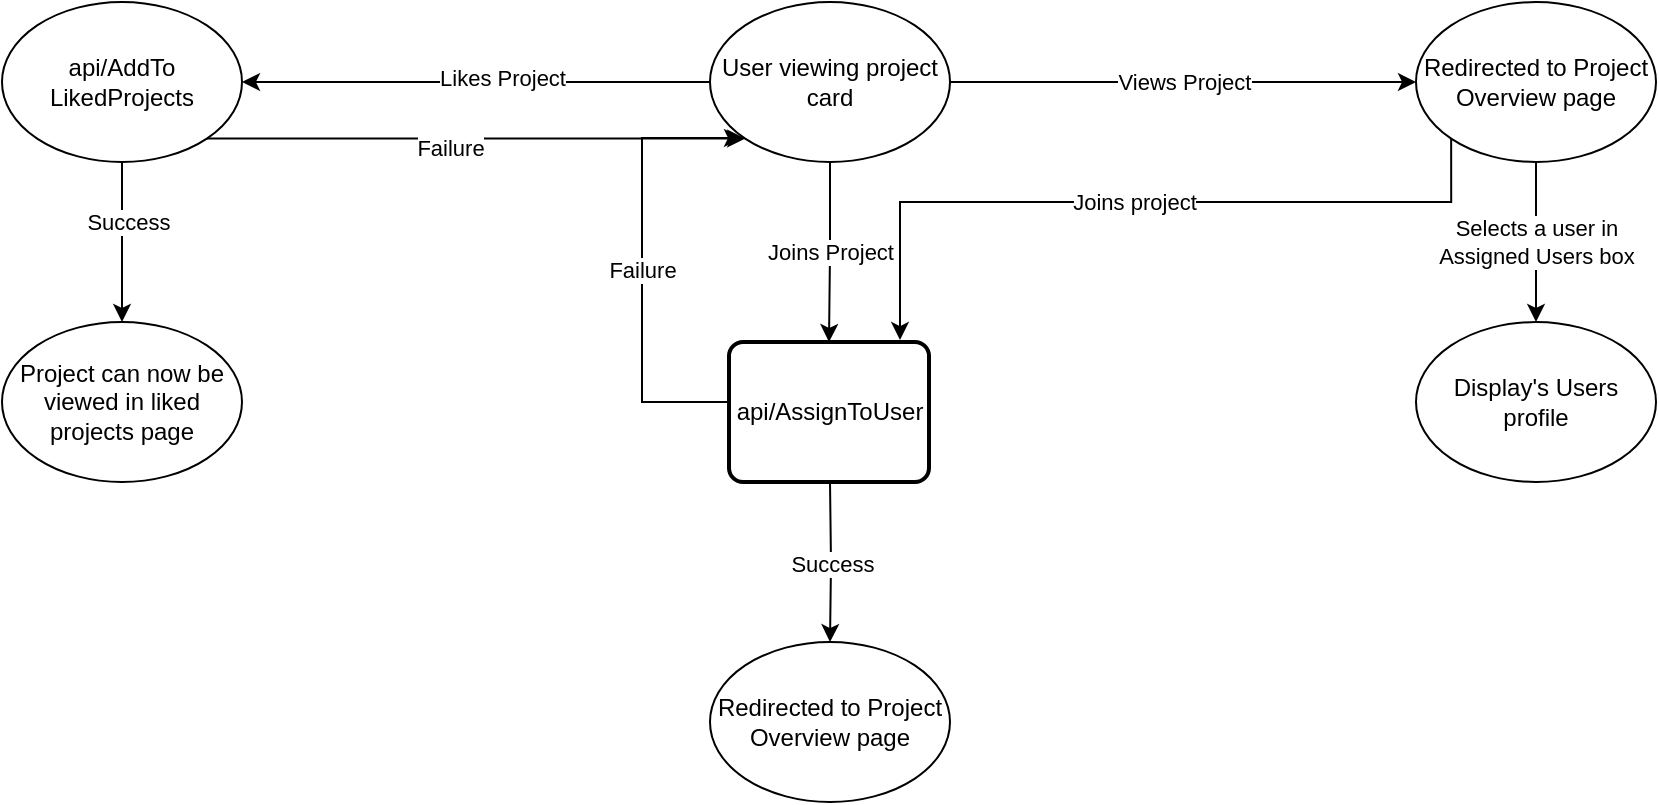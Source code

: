 <mxfile version="20.5.1" type="github">
  <diagram id="C5RBs43oDa-KdzZeNtuy" name="Page-1">
    <mxGraphModel dx="1422" dy="744" grid="1" gridSize="10" guides="1" tooltips="1" connect="1" arrows="1" fold="1" page="1" pageScale="1" pageWidth="827" pageHeight="1169" math="0" shadow="0">
      <root>
        <mxCell id="WIyWlLk6GJQsqaUBKTNV-0" />
        <mxCell id="WIyWlLk6GJQsqaUBKTNV-1" parent="WIyWlLk6GJQsqaUBKTNV-0" />
        <mxCell id="UhHU8-IpjBSHZS-Sw-iY-4" value="Views Project" style="edgeStyle=orthogonalEdgeStyle;rounded=0;orthogonalLoop=1;jettySize=auto;html=1;" parent="WIyWlLk6GJQsqaUBKTNV-1" source="UhHU8-IpjBSHZS-Sw-iY-0" target="UhHU8-IpjBSHZS-Sw-iY-3" edge="1">
          <mxGeometry relative="1" as="geometry" />
        </mxCell>
        <mxCell id="UhHU8-IpjBSHZS-Sw-iY-6" value="" style="edgeStyle=orthogonalEdgeStyle;rounded=0;orthogonalLoop=1;jettySize=auto;html=1;" parent="WIyWlLk6GJQsqaUBKTNV-1" source="UhHU8-IpjBSHZS-Sw-iY-0" target="UhHU8-IpjBSHZS-Sw-iY-5" edge="1">
          <mxGeometry relative="1" as="geometry" />
        </mxCell>
        <mxCell id="UhHU8-IpjBSHZS-Sw-iY-12" value="Likes Project" style="edgeLabel;html=1;align=center;verticalAlign=middle;resizable=0;points=[];" parent="UhHU8-IpjBSHZS-Sw-iY-6" vertex="1" connectable="0">
          <mxGeometry x="-0.188" y="-2" relative="1" as="geometry">
            <mxPoint x="-9" as="offset" />
          </mxGeometry>
        </mxCell>
        <mxCell id="UhHU8-IpjBSHZS-Sw-iY-8" value="Joins Project" style="edgeStyle=orthogonalEdgeStyle;rounded=0;orthogonalLoop=1;jettySize=auto;html=1;entryX=0.5;entryY=0;entryDx=0;entryDy=0;" parent="WIyWlLk6GJQsqaUBKTNV-1" source="UhHU8-IpjBSHZS-Sw-iY-0" target="i_Pv_UXF88d1LviUKRW2-0" edge="1">
          <mxGeometry relative="1" as="geometry">
            <mxPoint x="414" y="160" as="targetPoint" />
          </mxGeometry>
        </mxCell>
        <mxCell id="UhHU8-IpjBSHZS-Sw-iY-0" value="User viewing project card" style="ellipse;whiteSpace=wrap;html=1;" parent="WIyWlLk6GJQsqaUBKTNV-1" vertex="1">
          <mxGeometry x="354" width="120" height="80" as="geometry" />
        </mxCell>
        <mxCell id="UhHU8-IpjBSHZS-Sw-iY-23" style="edgeStyle=orthogonalEdgeStyle;rounded=0;orthogonalLoop=1;jettySize=auto;html=1;exitX=0;exitY=1;exitDx=0;exitDy=0;entryX=0.855;entryY=-0.014;entryDx=0;entryDy=0;entryPerimeter=0;" parent="WIyWlLk6GJQsqaUBKTNV-1" source="UhHU8-IpjBSHZS-Sw-iY-3" target="i_Pv_UXF88d1LviUKRW2-0" edge="1">
          <mxGeometry relative="1" as="geometry">
            <Array as="points">
              <mxPoint x="725" y="100" />
              <mxPoint x="449" y="100" />
            </Array>
            <mxPoint x="456.426" y="171.716" as="targetPoint" />
          </mxGeometry>
        </mxCell>
        <mxCell id="UhHU8-IpjBSHZS-Sw-iY-24" value="Joins project" style="edgeLabel;html=1;align=center;verticalAlign=middle;resizable=0;points=[];" parent="UhHU8-IpjBSHZS-Sw-iY-23" vertex="1" connectable="0">
          <mxGeometry x="0.013" relative="1" as="geometry">
            <mxPoint as="offset" />
          </mxGeometry>
        </mxCell>
        <mxCell id="UhHU8-IpjBSHZS-Sw-iY-26" value="&lt;div&gt;Selects a user in &lt;br&gt;&lt;/div&gt;&lt;div&gt;Assigned Users box&lt;br&gt;&lt;/div&gt;" style="edgeStyle=orthogonalEdgeStyle;rounded=0;orthogonalLoop=1;jettySize=auto;html=1;" parent="WIyWlLk6GJQsqaUBKTNV-1" source="UhHU8-IpjBSHZS-Sw-iY-3" target="UhHU8-IpjBSHZS-Sw-iY-25" edge="1">
          <mxGeometry relative="1" as="geometry" />
        </mxCell>
        <mxCell id="UhHU8-IpjBSHZS-Sw-iY-3" value="Redirected to Project Overview page" style="ellipse;whiteSpace=wrap;html=1;" parent="WIyWlLk6GJQsqaUBKTNV-1" vertex="1">
          <mxGeometry x="707" width="120" height="80" as="geometry" />
        </mxCell>
        <mxCell id="UhHU8-IpjBSHZS-Sw-iY-18" value="" style="edgeStyle=orthogonalEdgeStyle;rounded=0;orthogonalLoop=1;jettySize=auto;html=1;" parent="WIyWlLk6GJQsqaUBKTNV-1" source="UhHU8-IpjBSHZS-Sw-iY-5" target="UhHU8-IpjBSHZS-Sw-iY-17" edge="1">
          <mxGeometry relative="1" as="geometry" />
        </mxCell>
        <mxCell id="UhHU8-IpjBSHZS-Sw-iY-19" value="Success" style="edgeLabel;html=1;align=center;verticalAlign=middle;resizable=0;points=[];" parent="UhHU8-IpjBSHZS-Sw-iY-18" vertex="1" connectable="0">
          <mxGeometry x="-0.25" y="3" relative="1" as="geometry">
            <mxPoint as="offset" />
          </mxGeometry>
        </mxCell>
        <mxCell id="UhHU8-IpjBSHZS-Sw-iY-20" style="edgeStyle=orthogonalEdgeStyle;rounded=0;orthogonalLoop=1;jettySize=auto;html=1;exitX=1;exitY=1;exitDx=0;exitDy=0;entryX=0;entryY=1;entryDx=0;entryDy=0;" parent="WIyWlLk6GJQsqaUBKTNV-1" source="UhHU8-IpjBSHZS-Sw-iY-5" target="UhHU8-IpjBSHZS-Sw-iY-0" edge="1">
          <mxGeometry relative="1" as="geometry" />
        </mxCell>
        <mxCell id="UhHU8-IpjBSHZS-Sw-iY-21" value="Failure" style="edgeLabel;html=1;align=center;verticalAlign=middle;resizable=0;points=[];" parent="UhHU8-IpjBSHZS-Sw-iY-20" vertex="1" connectable="0">
          <mxGeometry x="-0.097" y="-4" relative="1" as="geometry">
            <mxPoint as="offset" />
          </mxGeometry>
        </mxCell>
        <mxCell id="UhHU8-IpjBSHZS-Sw-iY-5" value="&lt;div&gt;api/AddTo&lt;/div&gt;&lt;div&gt;LikedProjects&lt;/div&gt;" style="ellipse;whiteSpace=wrap;html=1;" parent="WIyWlLk6GJQsqaUBKTNV-1" vertex="1">
          <mxGeometry width="120" height="80" as="geometry" />
        </mxCell>
        <mxCell id="UhHU8-IpjBSHZS-Sw-iY-14" value="Success" style="edgeStyle=orthogonalEdgeStyle;rounded=0;orthogonalLoop=1;jettySize=auto;html=1;" parent="WIyWlLk6GJQsqaUBKTNV-1" target="UhHU8-IpjBSHZS-Sw-iY-13" edge="1">
          <mxGeometry relative="1" as="geometry">
            <mxPoint x="414" y="240" as="sourcePoint" />
          </mxGeometry>
        </mxCell>
        <mxCell id="UhHU8-IpjBSHZS-Sw-iY-16" value="&lt;div&gt;Failure&lt;/div&gt;" style="edgeStyle=orthogonalEdgeStyle;rounded=0;orthogonalLoop=1;jettySize=auto;html=1;exitX=0.015;exitY=0.371;exitDx=0;exitDy=0;exitPerimeter=0;" parent="WIyWlLk6GJQsqaUBKTNV-1" source="i_Pv_UXF88d1LviUKRW2-0" edge="1">
          <mxGeometry relative="1" as="geometry">
            <mxPoint x="370" y="68" as="targetPoint" />
            <Array as="points">
              <mxPoint x="365" y="200" />
              <mxPoint x="320" y="200" />
              <mxPoint x="320" y="68" />
            </Array>
            <mxPoint x="354" y="200" as="sourcePoint" />
          </mxGeometry>
        </mxCell>
        <mxCell id="UhHU8-IpjBSHZS-Sw-iY-13" value="Redirected to Project Overview page" style="ellipse;whiteSpace=wrap;html=1;" parent="WIyWlLk6GJQsqaUBKTNV-1" vertex="1">
          <mxGeometry x="354" y="320" width="120" height="80" as="geometry" />
        </mxCell>
        <mxCell id="UhHU8-IpjBSHZS-Sw-iY-17" value="Project can now be viewed in liked projects page" style="ellipse;whiteSpace=wrap;html=1;" parent="WIyWlLk6GJQsqaUBKTNV-1" vertex="1">
          <mxGeometry y="160" width="120" height="80" as="geometry" />
        </mxCell>
        <mxCell id="UhHU8-IpjBSHZS-Sw-iY-25" value="Display&#39;s Users profile" style="ellipse;whiteSpace=wrap;html=1;" parent="WIyWlLk6GJQsqaUBKTNV-1" vertex="1">
          <mxGeometry x="707" y="160" width="120" height="80" as="geometry" />
        </mxCell>
        <mxCell id="i_Pv_UXF88d1LviUKRW2-0" value="api/AssignToUser" style="rounded=1;whiteSpace=wrap;html=1;absoluteArcSize=1;arcSize=14;strokeWidth=2;" vertex="1" parent="WIyWlLk6GJQsqaUBKTNV-1">
          <mxGeometry x="363.5" y="170" width="100" height="70" as="geometry" />
        </mxCell>
      </root>
    </mxGraphModel>
  </diagram>
</mxfile>
